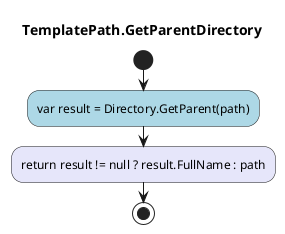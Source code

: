 @startuml TemplatePath.GetParentDirectory
title TemplatePath.GetParentDirectory
start
#LightBlue:var result = Directory.GetParent(path);
#Lavender:return result != null ? result.FullName : path;
stop
@enduml
